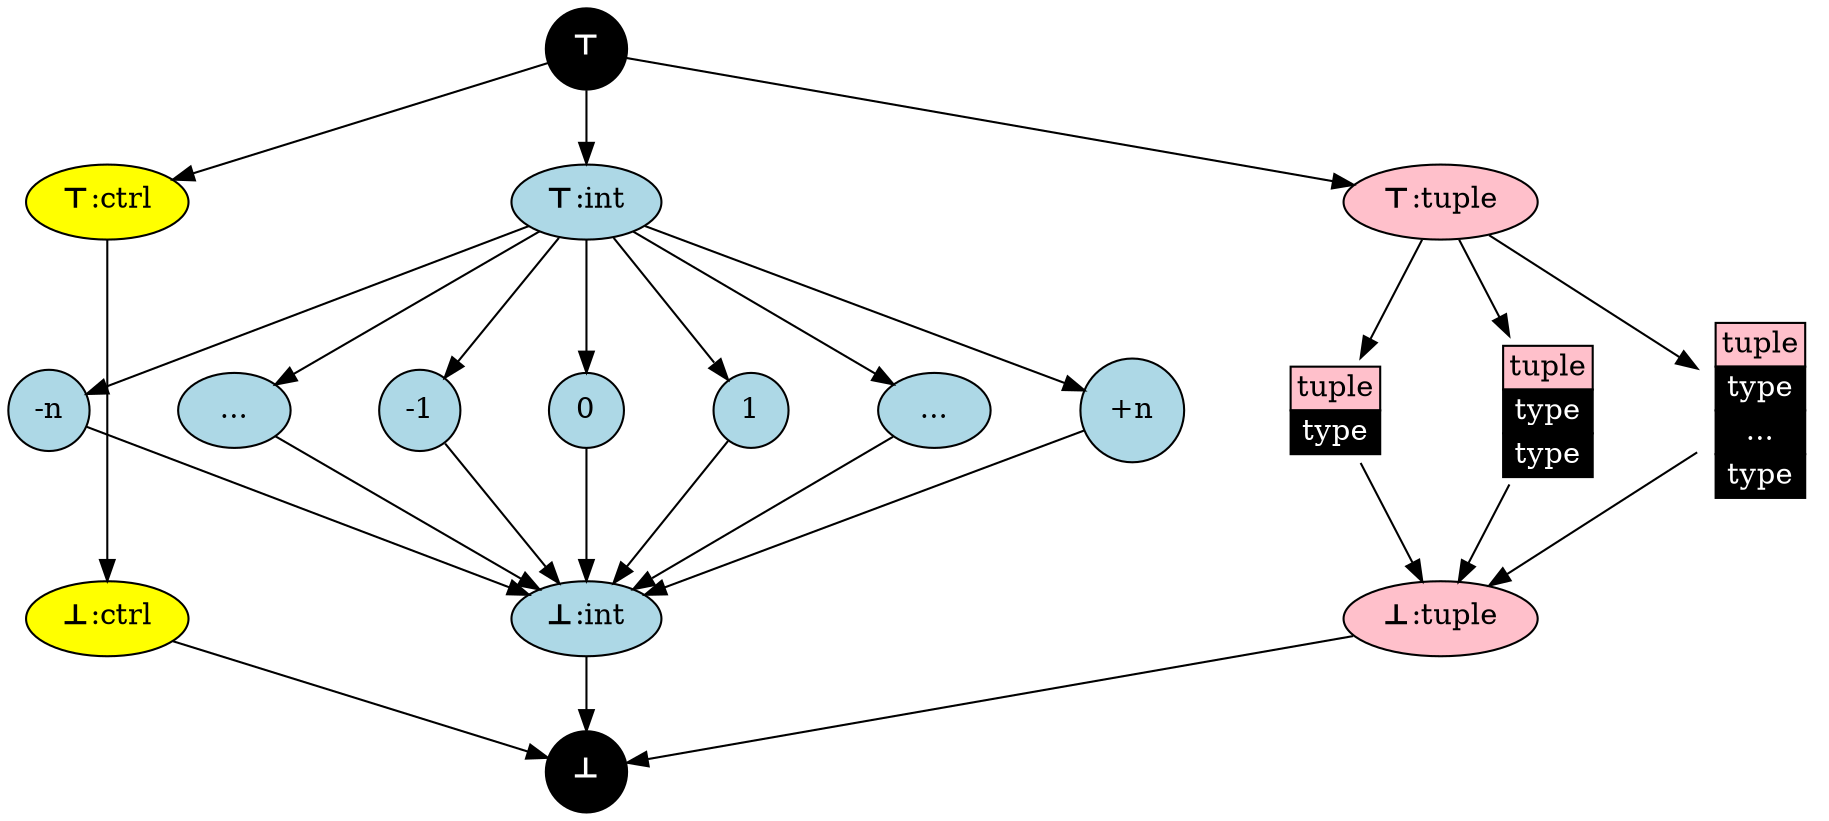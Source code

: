 digraph Lattice {
    // Define nodes
    splines=false;
    node [shape=circle, style=filled, fillcolor=lightblue];
    nodesep=0.6;

    TOP [label=<<B>⊤</B >>, fillcolor=black, fontcolor=white];
    BOT [label=<<B>⊥</B>>, fillcolor=black, fontcolor=white];

    // ----------------------
    // Control
    XCTRL [label=<<B>⊤</B >:ctrl>, fillcolor=yellow, shape=oval];
    CTRL  [label=<<B>⊥</B>:ctrl>, fillcolor=yellow, shape=oval];

    TOP   -> XCTRL;
    XCTRL -> CTRL;
    CTRL  -> BOT;

    // ----------------------
    // Integers
    INT_TOP [label=<<B>⊤</B >:int>, fillcolor=lightblue, shape=oval];
    INT_BOT [label=<<B>⊥</B>:int>, fillcolor=lightblue, shape=oval];

    INT_MIN     [label="-n" , fillcolor=lightblue];
    INT_MINDOTS [label="...", fillcolor=lightblue shape=oval];
    INT_MINUS   [label="-1" , fillcolor=lightblue];
    INT_ZERO    [label="0"  , fillcolor=lightblue];
    INT_PLUS    [label="1"  , fillcolor=lightblue];
    INT_MAXDOTS [label="...", fillcolor=lightblue, shape=oval];
    INT_MAX     [label="+n" , fillcolor=lightblue];

    TOP         -> INT_TOP;
    INT_TOP     -> INT_MIN;
    INT_TOP     -> INT_MINDOTS;
    INT_TOP     -> INT_MINUS;
    INT_TOP     -> INT_ZERO;
    INT_TOP     -> INT_PLUS;
    INT_TOP     -> INT_MAXDOTS;
    INT_TOP     -> INT_MAX;
    INT_MIN     -> INT_BOT;
    INT_MINDOTS -> INT_BOT;
    INT_MINUS   -> INT_BOT;
    INT_ZERO    -> INT_BOT;
    INT_PLUS    -> INT_BOT;
    INT_MAXDOTS -> INT_BOT;
    INT_MAX     -> INT_BOT;
    INT_BOT     -> BOT;

    INT_MIN -> INT_MINDOTS -> INT_MINUS -> INT_ZERO -> INT_PLUS -> INT_MAXDOTS -> INT_MAX [style=invis];
    
    // ----------------------
    // Tuples

    TUPLE_TOP [label=<<B>⊤</B >:tuple>, fillcolor=pink, shape=oval];
    TUPLE_BOT [label=<<B>⊥</B>:tuple>, fillcolor=pink, shape=oval];

    TUPLE1 [shape=none, fillcolor=none, label=<
      <TABLE BORDER="0" CELLBORDER="1" CELLSPACING="0">
        <TH><TD BGCOLOR="pink">tuple</TD></TH>
        <TR><TD BGCOLOR="black" ><FONT color="white">type</FONT></TD></TR>
      </TABLE>
    >];
    TUPLE2 [shape=none, fillcolor=none, label=<
      <TABLE BORDER="0" CELLBORDER="1" CELLSPACING="0">
        <TH><TD BGCOLOR="pink">tuple</TD></TH>
        <TR><TD BGCOLOR="black" ><FONT color="white">type</FONT></TD></TR>
        <TR><TD BGCOLOR="black" ><FONT color="white">type</FONT></TD></TR>
      </TABLE>
    >];
    TUPLEN [shape=none, fillcolor=none, label=<
      <TABLE BORDER="0" CELLBORDER="1" CELLSPACING="0">
        <TH><TD BGCOLOR="pink">tuple</TD></TH>
        <TR><TD BGCOLOR="black" ><FONT color="white">type</FONT></TD></TR>
        <TR><TD BGCOLOR="black" ><FONT color="white">...</FONT></TD></TR>
        <TR><TD BGCOLOR="black" ><FONT color="white">type</FONT></TD></TR>
      </TABLE>
    >];


    TOP -> TUPLE_TOP;
    TUPLE_TOP -> TUPLE1;
    TUPLE_TOP -> TUPLE2;
    TUPLE_TOP -> TUPLEN;
    TUPLE1 -> TUPLE_BOT;
    TUPLE2 -> TUPLE_BOT;
    TUPLEN -> TUPLE_BOT;
    TUPLE_BOT -> BOT;

    // Additional customization
    {rank=same; TOP}
    {rank=same; XCTRL; INT_TOP; TUPLE_TOP}
    {rank=same;
      INT_MIN; INT_MINDOTS; INT_MINUS; INT_ZERO; INT_PLUS; INT_MAXDOTS; INT_MAX;
    }
    {rank=same; CTRL; INT_BOT, TUPLE_BOT}
    {rank=same; BOT;}
}
